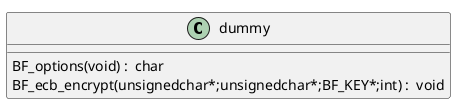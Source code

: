 @startuml
!pragma layout smetana
class dummy {
BF_options(void) :  char  [[[./../../.././qc/crypto/bf/bf_ecb.c.html#363]]]
BF_ecb_encrypt(unsignedchar*;unsignedchar*;BF_KEY*;int) :  void  [[[./../../.././qc/crypto/bf/bf_ecb.c.html#368]]]
} 
@enduml
